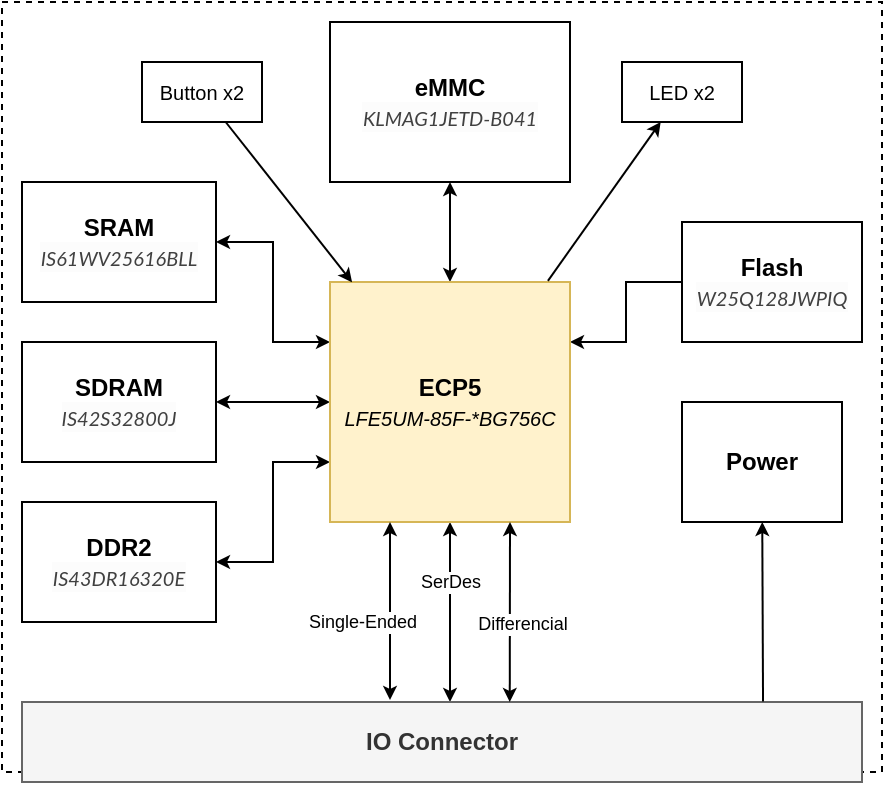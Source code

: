 <mxfile version="24.4.0" type="device">
  <diagram name="Page-1" id="21LJ0gZ5e5K4S2NHIoU-">
    <mxGraphModel dx="734" dy="469" grid="1" gridSize="10" guides="1" tooltips="1" connect="1" arrows="1" fold="1" page="1" pageScale="1" pageWidth="827" pageHeight="1169" math="0" shadow="0">
      <root>
        <mxCell id="0" />
        <mxCell id="1" parent="0" />
        <mxCell id="02pqybeWiWPThvZksubF-21" value="" style="rounded=0;whiteSpace=wrap;html=1;fillColor=default;dashed=1;" vertex="1" parent="1">
          <mxGeometry x="190" y="90" width="440" height="385" as="geometry" />
        </mxCell>
        <mxCell id="02pqybeWiWPThvZksubF-9" style="rounded=0;orthogonalLoop=1;jettySize=auto;html=1;entryX=1;entryY=0.5;entryDx=0;entryDy=0;exitX=0;exitY=0.25;exitDx=0;exitDy=0;endArrow=classic;endFill=1;startArrow=classic;startFill=1;endSize=4;startSize=4;edgeStyle=orthogonalEdgeStyle;" edge="1" parent="1" source="02pqybeWiWPThvZksubF-1" target="02pqybeWiWPThvZksubF-8">
          <mxGeometry relative="1" as="geometry" />
        </mxCell>
        <mxCell id="02pqybeWiWPThvZksubF-10" style="edgeStyle=orthogonalEdgeStyle;rounded=0;orthogonalLoop=1;jettySize=auto;html=1;entryX=1;entryY=0.5;entryDx=0;entryDy=0;startArrow=classic;startFill=1;endSize=4;startSize=4;" edge="1" parent="1" source="02pqybeWiWPThvZksubF-1" target="02pqybeWiWPThvZksubF-2">
          <mxGeometry relative="1" as="geometry" />
        </mxCell>
        <mxCell id="02pqybeWiWPThvZksubF-11" style="rounded=0;orthogonalLoop=1;jettySize=auto;html=1;exitX=0;exitY=0.75;exitDx=0;exitDy=0;entryX=1;entryY=0.5;entryDx=0;entryDy=0;startArrow=classic;startFill=1;endSize=4;startSize=4;edgeStyle=orthogonalEdgeStyle;" edge="1" parent="1" source="02pqybeWiWPThvZksubF-1" target="02pqybeWiWPThvZksubF-3">
          <mxGeometry relative="1" as="geometry" />
        </mxCell>
        <mxCell id="02pqybeWiWPThvZksubF-12" style="edgeStyle=orthogonalEdgeStyle;rounded=0;orthogonalLoop=1;jettySize=auto;html=1;entryX=0.5;entryY=1;entryDx=0;entryDy=0;startArrow=classic;startFill=1;endSize=4;startSize=4;" edge="1" parent="1" source="02pqybeWiWPThvZksubF-1" target="02pqybeWiWPThvZksubF-4">
          <mxGeometry relative="1" as="geometry" />
        </mxCell>
        <mxCell id="02pqybeWiWPThvZksubF-13" style="rounded=0;orthogonalLoop=1;jettySize=auto;html=1;exitX=1;exitY=0.25;exitDx=0;exitDy=0;entryX=0;entryY=0.5;entryDx=0;entryDy=0;endArrow=none;endFill=0;startArrow=classic;startFill=1;endSize=4;startSize=4;edgeStyle=orthogonalEdgeStyle;" edge="1" parent="1" source="02pqybeWiWPThvZksubF-1" target="02pqybeWiWPThvZksubF-7">
          <mxGeometry relative="1" as="geometry" />
        </mxCell>
        <mxCell id="02pqybeWiWPThvZksubF-14" style="rounded=0;orthogonalLoop=1;jettySize=auto;html=1;startArrow=classic;startFill=1;endSize=4;startSize=4;" edge="1" parent="1" source="02pqybeWiWPThvZksubF-1">
          <mxGeometry relative="1" as="geometry">
            <mxPoint x="414" y="440" as="targetPoint" />
          </mxGeometry>
        </mxCell>
        <mxCell id="02pqybeWiWPThvZksubF-19" value="SerDes" style="edgeLabel;html=1;align=center;verticalAlign=middle;resizable=0;points=[];fontSize=9;fontStyle=0" vertex="1" connectable="0" parent="02pqybeWiWPThvZksubF-14">
          <mxGeometry x="-0.162" y="-2" relative="1" as="geometry">
            <mxPoint x="2" y="-8" as="offset" />
          </mxGeometry>
        </mxCell>
        <mxCell id="02pqybeWiWPThvZksubF-1" value="&lt;b&gt;ECP5&lt;/b&gt;&lt;div&gt;&lt;font style=&quot;font-size: 10px;&quot;&gt;&lt;i&gt;LFE5UM-85F-*BG756C&lt;/i&gt;&lt;/font&gt;&lt;/div&gt;" style="whiteSpace=wrap;html=1;aspect=fixed;fillColor=#fff2cc;strokeColor=#d6b656;" vertex="1" parent="1">
          <mxGeometry x="354" y="230" width="120" height="120" as="geometry" />
        </mxCell>
        <mxCell id="02pqybeWiWPThvZksubF-2" value="&lt;b&gt;SDRAM&lt;/b&gt;&lt;div&gt;&lt;span style=&quot;caret-color: rgb(64, 64, 64); color: rgb(64, 64, 64); font-family: Lato, proxima-nova, &amp;quot;Helvetica Neue&amp;quot;, Arial, sans-serif; text-align: start; background-color: rgb(252, 252, 252);&quot;&gt;&lt;i style=&quot;&quot;&gt;&lt;font style=&quot;font-size: 10px;&quot;&gt;IS42S32800J&lt;/font&gt;&lt;/i&gt;&lt;/span&gt;&lt;b&gt;&lt;br&gt;&lt;/b&gt;&lt;/div&gt;" style="rounded=0;whiteSpace=wrap;html=1;" vertex="1" parent="1">
          <mxGeometry x="200" y="260" width="97" height="60" as="geometry" />
        </mxCell>
        <mxCell id="02pqybeWiWPThvZksubF-3" value="&lt;b&gt;DDR2&lt;/b&gt;&lt;div&gt;&lt;span style=&quot;caret-color: rgb(64, 64, 64); color: rgb(64, 64, 64); font-family: Lato, proxima-nova, &amp;quot;Helvetica Neue&amp;quot;, Arial, sans-serif; text-align: start; background-color: rgb(252, 252, 252);&quot;&gt;&lt;i style=&quot;&quot;&gt;&lt;font style=&quot;font-size: 10px;&quot;&gt;IS43DR16320E&lt;/font&gt;&lt;/i&gt;&lt;/span&gt;&lt;b&gt;&lt;br&gt;&lt;/b&gt;&lt;/div&gt;" style="rounded=0;whiteSpace=wrap;html=1;" vertex="1" parent="1">
          <mxGeometry x="200" y="340" width="97" height="60" as="geometry" />
        </mxCell>
        <mxCell id="02pqybeWiWPThvZksubF-4" value="&lt;b&gt;eMMC&lt;/b&gt;&lt;div style=&quot;&quot;&gt;&lt;span style=&quot;caret-color: rgb(64, 64, 64); color: rgb(64, 64, 64); font-family: Lato, proxima-nova, &amp;quot;Helvetica Neue&amp;quot;, Arial, sans-serif; text-align: start; background-color: rgb(252, 252, 252);&quot;&gt;&lt;i style=&quot;&quot;&gt;&lt;font style=&quot;font-size: 10px;&quot;&gt;KLMAG1JETD-B041&lt;/font&gt;&lt;/i&gt;&lt;/span&gt;&lt;b style=&quot;font-size: 10px;&quot;&gt;&lt;br&gt;&lt;/b&gt;&lt;/div&gt;" style="rounded=0;whiteSpace=wrap;html=1;" vertex="1" parent="1">
          <mxGeometry x="354" y="100" width="120" height="80" as="geometry" />
        </mxCell>
        <mxCell id="02pqybeWiWPThvZksubF-5" value="&lt;b&gt;IO Connector&lt;/b&gt;" style="rounded=0;whiteSpace=wrap;html=1;fillColor=#f5f5f5;fontColor=#333333;strokeColor=#666666;" vertex="1" parent="1">
          <mxGeometry x="200" y="440" width="420" height="40" as="geometry" />
        </mxCell>
        <mxCell id="02pqybeWiWPThvZksubF-6" value="&lt;b&gt;Power&lt;/b&gt;" style="rounded=0;whiteSpace=wrap;html=1;" vertex="1" parent="1">
          <mxGeometry x="530" y="290" width="80" height="60" as="geometry" />
        </mxCell>
        <mxCell id="02pqybeWiWPThvZksubF-7" value="&lt;b&gt;Flash&lt;/b&gt;&lt;div&gt;&lt;span style=&quot;caret-color: rgb(64, 64, 64); color: rgb(64, 64, 64); font-family: Lato, proxima-nova, &amp;quot;Helvetica Neue&amp;quot;, Arial, sans-serif; text-align: start; background-color: rgb(252, 252, 252);&quot;&gt;&lt;i style=&quot;&quot;&gt;&lt;font style=&quot;font-size: 10px;&quot;&gt;W25Q128JWPIQ&lt;/font&gt;&lt;/i&gt;&lt;/span&gt;&lt;b&gt;&lt;br&gt;&lt;/b&gt;&lt;/div&gt;" style="rounded=0;whiteSpace=wrap;html=1;" vertex="1" parent="1">
          <mxGeometry x="530" y="200" width="90" height="60" as="geometry" />
        </mxCell>
        <mxCell id="02pqybeWiWPThvZksubF-8" value="&lt;b&gt;SRAM&lt;/b&gt;&lt;div&gt;&lt;span style=&quot;caret-color: rgb(64, 64, 64); color: rgb(64, 64, 64); font-family: Lato, proxima-nova, &amp;quot;Helvetica Neue&amp;quot;, Arial, sans-serif; text-align: start; background-color: rgb(252, 252, 252);&quot;&gt;&lt;font style=&quot;font-size: 10px;&quot;&gt;&lt;i&gt;IS61WV25616BLL&lt;/i&gt;&lt;/font&gt;&lt;/span&gt;&lt;b&gt;&lt;br&gt;&lt;/b&gt;&lt;/div&gt;" style="rounded=0;whiteSpace=wrap;html=1;" vertex="1" parent="1">
          <mxGeometry x="200" y="180" width="97" height="60" as="geometry" />
        </mxCell>
        <mxCell id="02pqybeWiWPThvZksubF-15" style="rounded=0;orthogonalLoop=1;jettySize=auto;html=1;exitX=0.75;exitY=1;exitDx=0;exitDy=0;entryX=0.577;entryY=0.909;entryDx=0;entryDy=0;entryPerimeter=0;startArrow=classic;startFill=1;endSize=4;startSize=4;" edge="1" parent="1" source="02pqybeWiWPThvZksubF-1" target="02pqybeWiWPThvZksubF-21">
          <mxGeometry relative="1" as="geometry" />
        </mxCell>
        <mxCell id="02pqybeWiWPThvZksubF-18" value="Differencial" style="edgeLabel;html=1;align=center;verticalAlign=middle;resizable=0;points=[];fontSize=9;fontStyle=0" vertex="1" connectable="0" parent="02pqybeWiWPThvZksubF-15">
          <mxGeometry x="-0.252" y="1" relative="1" as="geometry">
            <mxPoint x="5" y="17" as="offset" />
          </mxGeometry>
        </mxCell>
        <mxCell id="02pqybeWiWPThvZksubF-16" style="rounded=0;orthogonalLoop=1;jettySize=auto;html=1;startArrow=classic;startFill=1;endArrow=none;endFill=0;entryX=0.906;entryY=-0.007;entryDx=0;entryDy=0;entryPerimeter=0;endSize=4;startSize=4;" edge="1" parent="1" source="02pqybeWiWPThvZksubF-6">
          <mxGeometry relative="1" as="geometry">
            <mxPoint x="570.52" y="439.72" as="targetPoint" />
          </mxGeometry>
        </mxCell>
        <mxCell id="02pqybeWiWPThvZksubF-17" style="rounded=0;orthogonalLoop=1;jettySize=auto;html=1;exitX=0.25;exitY=1;exitDx=0;exitDy=0;startArrow=classic;startFill=1;endSize=4;startSize=4;" edge="1" parent="1" source="02pqybeWiWPThvZksubF-1">
          <mxGeometry relative="1" as="geometry">
            <mxPoint x="384" y="439" as="targetPoint" />
          </mxGeometry>
        </mxCell>
        <mxCell id="02pqybeWiWPThvZksubF-20" value="Single-Ended" style="edgeLabel;html=1;align=center;verticalAlign=middle;resizable=0;points=[];fontSize=9;fontStyle=0" vertex="1" connectable="0" parent="02pqybeWiWPThvZksubF-17">
          <mxGeometry x="-0.065" y="1" relative="1" as="geometry">
            <mxPoint x="-15" y="8" as="offset" />
          </mxGeometry>
        </mxCell>
        <mxCell id="02pqybeWiWPThvZksubF-23" style="rounded=0;orthogonalLoop=1;jettySize=auto;html=1;entryX=0.092;entryY=0.001;entryDx=0;entryDy=0;entryPerimeter=0;endSize=4;startSize=4;" edge="1" parent="1" source="02pqybeWiWPThvZksubF-22" target="02pqybeWiWPThvZksubF-1">
          <mxGeometry relative="1" as="geometry" />
        </mxCell>
        <mxCell id="02pqybeWiWPThvZksubF-22" value="Button x2" style="rounded=0;whiteSpace=wrap;html=1;fontSize=10;" vertex="1" parent="1">
          <mxGeometry x="260" y="120" width="60" height="30" as="geometry" />
        </mxCell>
        <mxCell id="02pqybeWiWPThvZksubF-24" value="LED x2" style="rounded=0;whiteSpace=wrap;html=1;fontSize=10;" vertex="1" parent="1">
          <mxGeometry x="500" y="120" width="60" height="30" as="geometry" />
        </mxCell>
        <mxCell id="02pqybeWiWPThvZksubF-25" style="rounded=0;orthogonalLoop=1;jettySize=auto;html=1;entryX=0.908;entryY=-0.005;entryDx=0;entryDy=0;entryPerimeter=0;startArrow=classic;startFill=1;endArrow=none;endFill=0;endSize=4;startSize=4;" edge="1" parent="1" source="02pqybeWiWPThvZksubF-24" target="02pqybeWiWPThvZksubF-1">
          <mxGeometry relative="1" as="geometry" />
        </mxCell>
      </root>
    </mxGraphModel>
  </diagram>
</mxfile>

